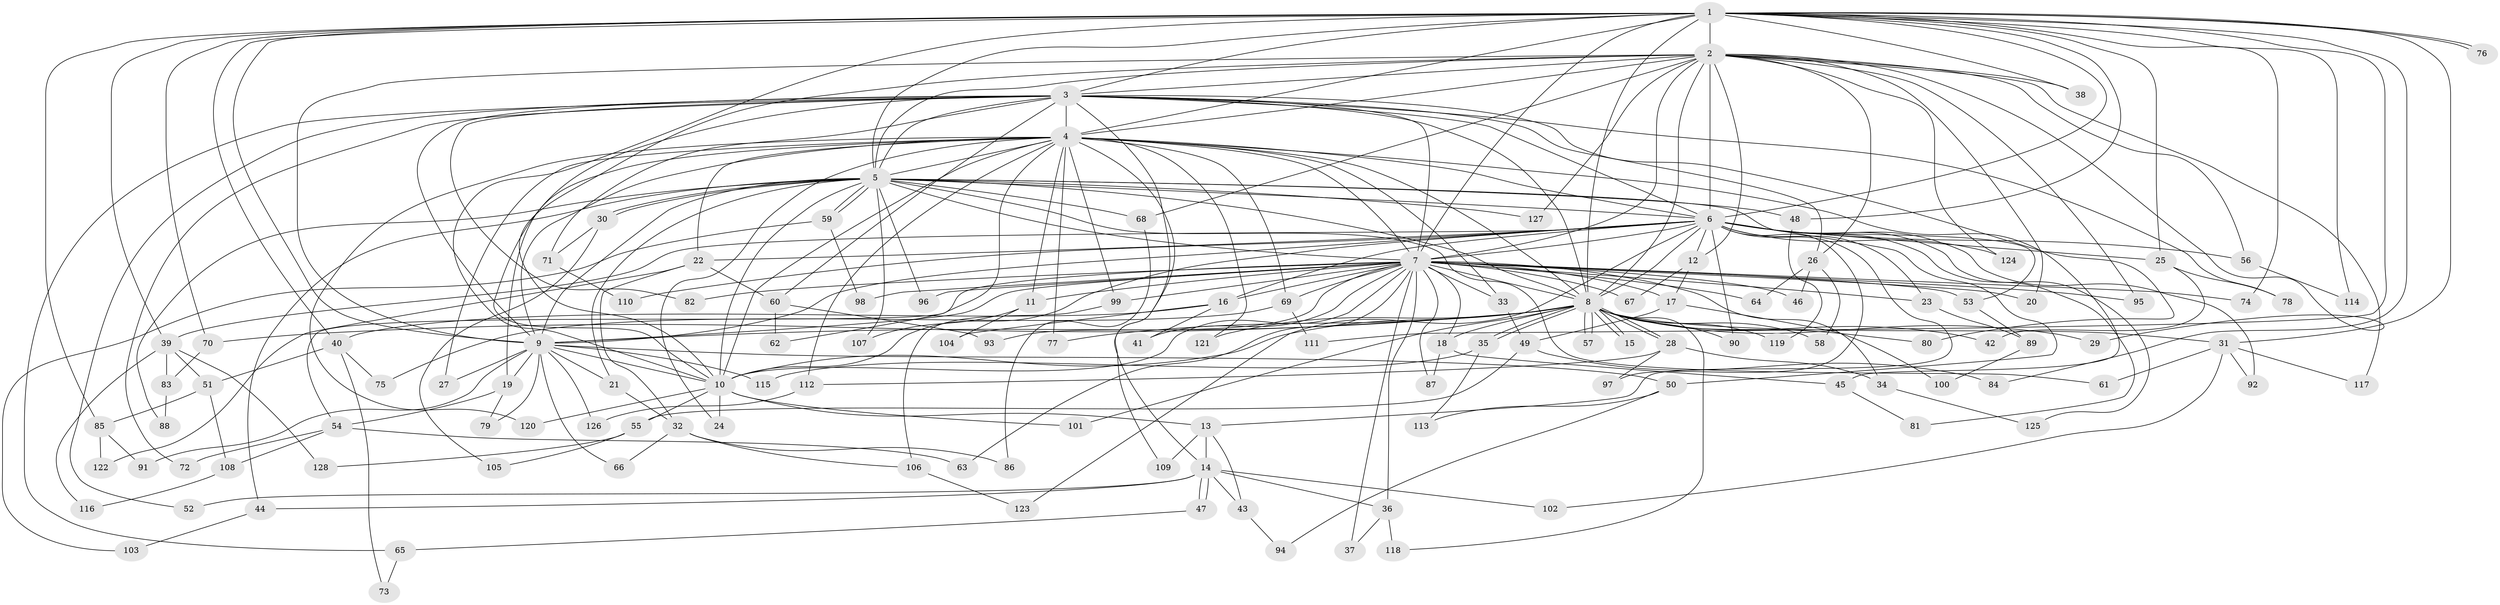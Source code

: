 // coarse degree distribution, {19: 0.011111111111111112, 25: 0.022222222222222223, 31: 0.011111111111111112, 4: 0.14444444444444443, 5: 0.05555555555555555, 3: 0.2777777777777778, 21: 0.022222222222222223, 16: 0.022222222222222223, 6: 0.03333333333333333, 2: 0.3333333333333333, 8: 0.011111111111111112, 1: 0.03333333333333333, 11: 0.011111111111111112, 20: 0.011111111111111112}
// Generated by graph-tools (version 1.1) at 2025/36/03/04/25 23:36:24]
// undirected, 128 vertices, 281 edges
graph export_dot {
  node [color=gray90,style=filled];
  1;
  2;
  3;
  4;
  5;
  6;
  7;
  8;
  9;
  10;
  11;
  12;
  13;
  14;
  15;
  16;
  17;
  18;
  19;
  20;
  21;
  22;
  23;
  24;
  25;
  26;
  27;
  28;
  29;
  30;
  31;
  32;
  33;
  34;
  35;
  36;
  37;
  38;
  39;
  40;
  41;
  42;
  43;
  44;
  45;
  46;
  47;
  48;
  49;
  50;
  51;
  52;
  53;
  54;
  55;
  56;
  57;
  58;
  59;
  60;
  61;
  62;
  63;
  64;
  65;
  66;
  67;
  68;
  69;
  70;
  71;
  72;
  73;
  74;
  75;
  76;
  77;
  78;
  79;
  80;
  81;
  82;
  83;
  84;
  85;
  86;
  87;
  88;
  89;
  90;
  91;
  92;
  93;
  94;
  95;
  96;
  97;
  98;
  99;
  100;
  101;
  102;
  103;
  104;
  105;
  106;
  107;
  108;
  109;
  110;
  111;
  112;
  113;
  114;
  115;
  116;
  117;
  118;
  119;
  120;
  121;
  122;
  123;
  124;
  125;
  126;
  127;
  128;
  1 -- 2;
  1 -- 3;
  1 -- 4;
  1 -- 5;
  1 -- 6;
  1 -- 7;
  1 -- 8;
  1 -- 9;
  1 -- 10;
  1 -- 25;
  1 -- 31;
  1 -- 38;
  1 -- 39;
  1 -- 40;
  1 -- 48;
  1 -- 70;
  1 -- 74;
  1 -- 76;
  1 -- 76;
  1 -- 84;
  1 -- 85;
  1 -- 111;
  1 -- 114;
  2 -- 3;
  2 -- 4;
  2 -- 5;
  2 -- 6;
  2 -- 7;
  2 -- 8;
  2 -- 9;
  2 -- 10;
  2 -- 12;
  2 -- 20;
  2 -- 26;
  2 -- 29;
  2 -- 38;
  2 -- 56;
  2 -- 68;
  2 -- 95;
  2 -- 117;
  2 -- 124;
  2 -- 127;
  3 -- 4;
  3 -- 5;
  3 -- 6;
  3 -- 7;
  3 -- 8;
  3 -- 9;
  3 -- 10;
  3 -- 26;
  3 -- 52;
  3 -- 60;
  3 -- 65;
  3 -- 71;
  3 -- 72;
  3 -- 78;
  3 -- 80;
  3 -- 82;
  3 -- 109;
  4 -- 5;
  4 -- 6;
  4 -- 7;
  4 -- 8;
  4 -- 9;
  4 -- 10;
  4 -- 11;
  4 -- 14;
  4 -- 19;
  4 -- 22;
  4 -- 24;
  4 -- 27;
  4 -- 33;
  4 -- 45;
  4 -- 62;
  4 -- 69;
  4 -- 77;
  4 -- 99;
  4 -- 112;
  4 -- 120;
  4 -- 121;
  5 -- 6;
  5 -- 7;
  5 -- 8;
  5 -- 9;
  5 -- 10;
  5 -- 21;
  5 -- 30;
  5 -- 30;
  5 -- 44;
  5 -- 48;
  5 -- 53;
  5 -- 59;
  5 -- 59;
  5 -- 61;
  5 -- 68;
  5 -- 88;
  5 -- 96;
  5 -- 107;
  5 -- 127;
  6 -- 7;
  6 -- 8;
  6 -- 9;
  6 -- 10;
  6 -- 12;
  6 -- 13;
  6 -- 16;
  6 -- 22;
  6 -- 23;
  6 -- 25;
  6 -- 39;
  6 -- 50;
  6 -- 56;
  6 -- 81;
  6 -- 90;
  6 -- 92;
  6 -- 97;
  6 -- 110;
  6 -- 123;
  6 -- 124;
  6 -- 125;
  7 -- 8;
  7 -- 9;
  7 -- 10;
  7 -- 11;
  7 -- 16;
  7 -- 17;
  7 -- 18;
  7 -- 20;
  7 -- 23;
  7 -- 33;
  7 -- 34;
  7 -- 36;
  7 -- 37;
  7 -- 41;
  7 -- 46;
  7 -- 53;
  7 -- 54;
  7 -- 63;
  7 -- 64;
  7 -- 67;
  7 -- 69;
  7 -- 74;
  7 -- 82;
  7 -- 87;
  7 -- 93;
  7 -- 95;
  7 -- 96;
  7 -- 98;
  7 -- 99;
  8 -- 9;
  8 -- 10;
  8 -- 15;
  8 -- 15;
  8 -- 18;
  8 -- 28;
  8 -- 28;
  8 -- 29;
  8 -- 31;
  8 -- 35;
  8 -- 35;
  8 -- 42;
  8 -- 57;
  8 -- 57;
  8 -- 58;
  8 -- 70;
  8 -- 77;
  8 -- 80;
  8 -- 90;
  8 -- 101;
  8 -- 118;
  8 -- 119;
  8 -- 121;
  9 -- 10;
  9 -- 19;
  9 -- 21;
  9 -- 27;
  9 -- 50;
  9 -- 66;
  9 -- 79;
  9 -- 91;
  9 -- 115;
  9 -- 126;
  10 -- 13;
  10 -- 24;
  10 -- 55;
  10 -- 101;
  10 -- 120;
  11 -- 104;
  11 -- 107;
  12 -- 17;
  12 -- 67;
  13 -- 14;
  13 -- 43;
  13 -- 109;
  14 -- 36;
  14 -- 43;
  14 -- 44;
  14 -- 47;
  14 -- 47;
  14 -- 52;
  14 -- 102;
  16 -- 40;
  16 -- 41;
  16 -- 104;
  17 -- 49;
  17 -- 100;
  18 -- 45;
  18 -- 87;
  19 -- 54;
  19 -- 79;
  21 -- 32;
  22 -- 32;
  22 -- 60;
  22 -- 122;
  23 -- 89;
  25 -- 42;
  25 -- 78;
  26 -- 46;
  26 -- 58;
  26 -- 64;
  28 -- 34;
  28 -- 97;
  28 -- 112;
  30 -- 71;
  30 -- 105;
  31 -- 61;
  31 -- 92;
  31 -- 102;
  31 -- 117;
  32 -- 66;
  32 -- 86;
  32 -- 106;
  33 -- 49;
  34 -- 125;
  35 -- 113;
  35 -- 115;
  36 -- 37;
  36 -- 118;
  39 -- 51;
  39 -- 83;
  39 -- 116;
  39 -- 128;
  40 -- 51;
  40 -- 73;
  40 -- 75;
  43 -- 94;
  44 -- 103;
  45 -- 81;
  47 -- 65;
  48 -- 119;
  49 -- 55;
  49 -- 84;
  50 -- 94;
  50 -- 113;
  51 -- 85;
  51 -- 108;
  53 -- 89;
  54 -- 63;
  54 -- 72;
  54 -- 108;
  55 -- 105;
  55 -- 128;
  56 -- 114;
  59 -- 98;
  59 -- 103;
  60 -- 62;
  60 -- 93;
  65 -- 73;
  68 -- 86;
  69 -- 75;
  69 -- 111;
  70 -- 83;
  71 -- 110;
  83 -- 88;
  85 -- 91;
  85 -- 122;
  89 -- 100;
  99 -- 106;
  106 -- 123;
  108 -- 116;
  112 -- 126;
}
